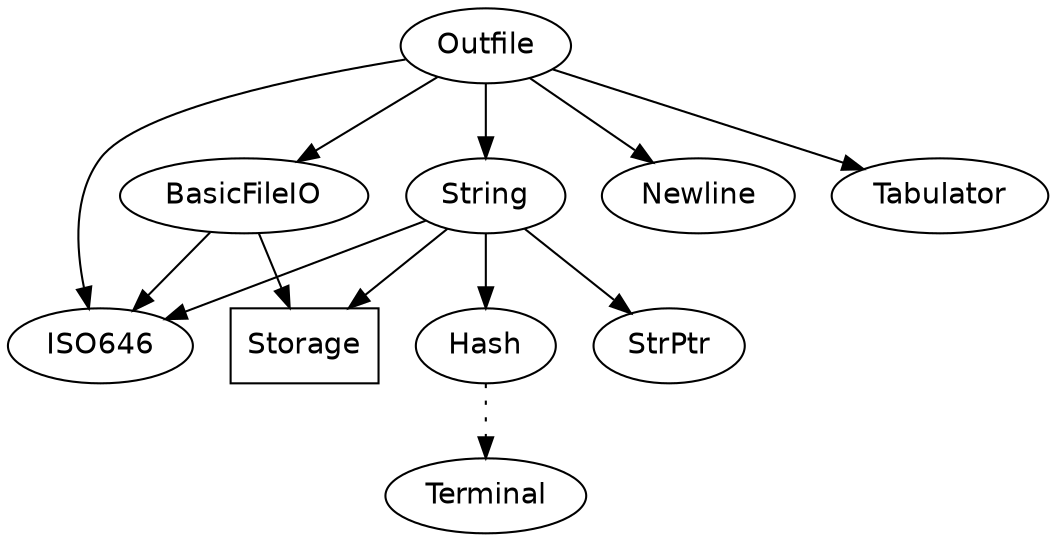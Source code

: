 digraph OutfileDep {
  node [fontname=helvetica];
  
  Outfile -> {
    BasicFileIO ISO646 Newline String Tabulator
  };
  
  BasicFileIO -> {
    ISO646 Storage
  };
  
  ISO646; /* no dependencies */
  
  Storage [shape=box]; /* stdlib */
  
  Newline; /* no dependencies */  
  
  String -> {
    Hash ISO646 Storage StrPtr
  };
  
  edge [style=dotted];
  Hash -> {
    Terminal
  };
  edge [style=none];
  
  StrPtr; /* no dependencies */
  
  Tabulator; /* no dependencies */  
  
} /* OutfileDep */